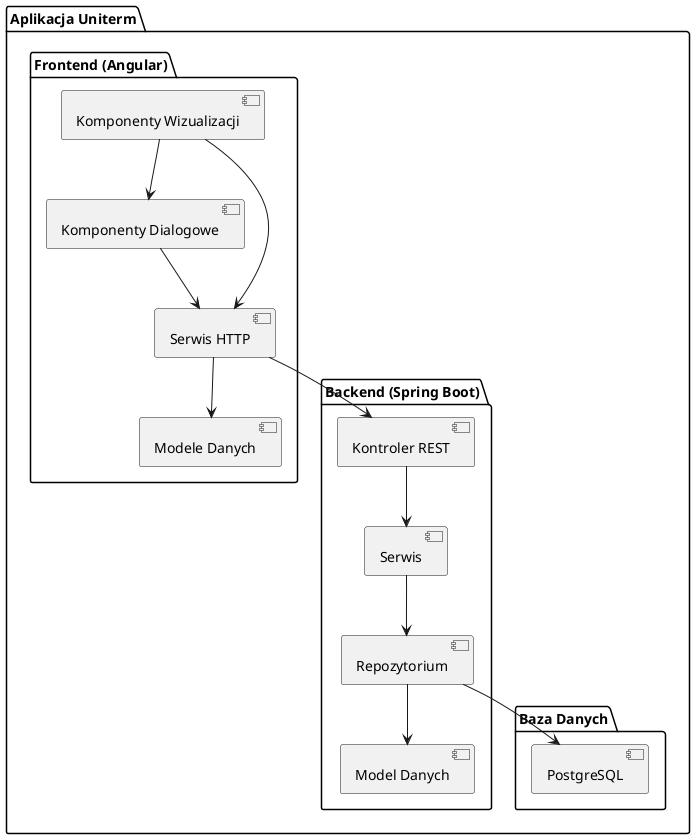 @startuml
package "Aplikacja Uniterm" {
  package "Frontend (Angular)" {
    [Komponenty Wizualizacji] as FE_Visualization
    [Komponenty Dialogowe] as FE_Dialog
    [Serwis HTTP] as FE_Service
    [Modele Danych] as FE_Models
  }
  
  package "Backend (Spring Boot)" {
    [Kontroler REST] as BE_Controller
    [Serwis] as BE_Service
    [Repozytorium] as BE_Repository
    [Model Danych] as BE_Domain
  }
  
  package "Baza Danych" {
    [PostgreSQL] as DB
  }
  
  FE_Visualization --> FE_Dialog
  FE_Visualization --> FE_Service
  FE_Dialog --> FE_Service
  FE_Service --> FE_Models
  FE_Service --> BE_Controller
  BE_Controller --> BE_Service
  BE_Service --> BE_Repository
  BE_Repository --> BE_Domain
  BE_Repository --> DB
}
@enduml